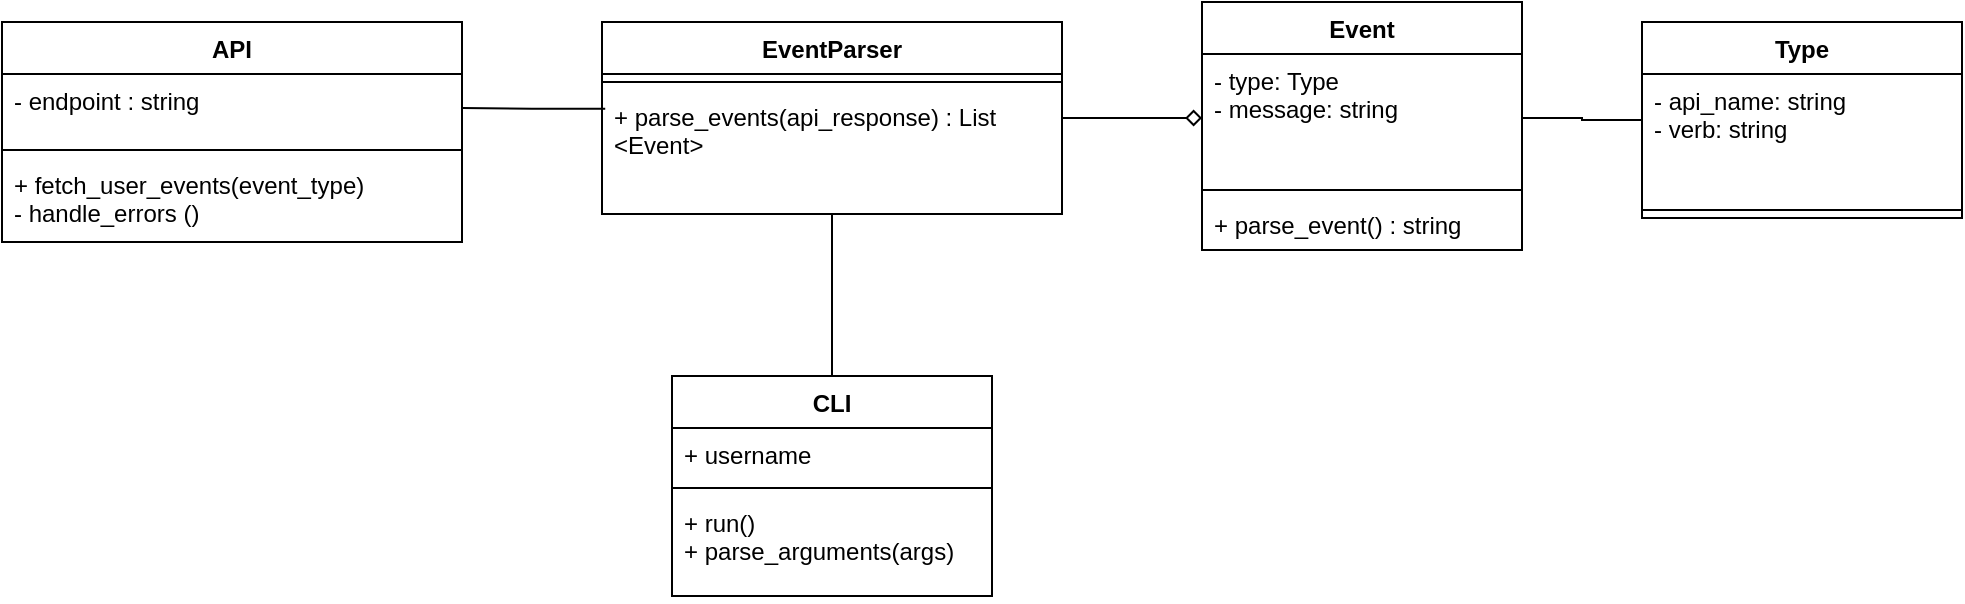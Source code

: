 <mxfile version="26.0.6">
  <diagram id="C5RBs43oDa-KdzZeNtuy" name="Page-1">
    <mxGraphModel dx="918" dy="458" grid="1" gridSize="10" guides="1" tooltips="1" connect="1" arrows="1" fold="1" page="1" pageScale="1" pageWidth="827" pageHeight="1169" math="0" shadow="0">
      <root>
        <mxCell id="WIyWlLk6GJQsqaUBKTNV-0" />
        <mxCell id="WIyWlLk6GJQsqaUBKTNV-1" parent="WIyWlLk6GJQsqaUBKTNV-0" />
        <mxCell id="gaB_vtAf23NdsLHpYUvJ-1" value="Event" style="swimlane;fontStyle=1;align=center;verticalAlign=top;childLayout=stackLayout;horizontal=1;startSize=26;horizontalStack=0;resizeParent=1;resizeParentMax=0;resizeLast=0;collapsible=1;marginBottom=0;whiteSpace=wrap;html=1;" vertex="1" parent="WIyWlLk6GJQsqaUBKTNV-1">
          <mxGeometry x="810" y="113" width="160" height="124" as="geometry" />
        </mxCell>
        <mxCell id="gaB_vtAf23NdsLHpYUvJ-2" value="- type: Type&lt;div&gt;- message: string&lt;/div&gt;" style="text;strokeColor=none;fillColor=none;align=left;verticalAlign=top;spacingLeft=4;spacingRight=4;overflow=hidden;rotatable=0;points=[[0,0.5],[1,0.5]];portConstraint=eastwest;whiteSpace=wrap;html=1;" vertex="1" parent="gaB_vtAf23NdsLHpYUvJ-1">
          <mxGeometry y="26" width="160" height="64" as="geometry" />
        </mxCell>
        <mxCell id="gaB_vtAf23NdsLHpYUvJ-3" value="" style="line;strokeWidth=1;fillColor=none;align=left;verticalAlign=middle;spacingTop=-1;spacingLeft=3;spacingRight=3;rotatable=0;labelPosition=right;points=[];portConstraint=eastwest;strokeColor=inherit;" vertex="1" parent="gaB_vtAf23NdsLHpYUvJ-1">
          <mxGeometry y="90" width="160" height="8" as="geometry" />
        </mxCell>
        <mxCell id="gaB_vtAf23NdsLHpYUvJ-4" value="+ parse_event() : string" style="text;strokeColor=none;fillColor=none;align=left;verticalAlign=top;spacingLeft=4;spacingRight=4;overflow=hidden;rotatable=0;points=[[0,0.5],[1,0.5]];portConstraint=eastwest;whiteSpace=wrap;html=1;" vertex="1" parent="gaB_vtAf23NdsLHpYUvJ-1">
          <mxGeometry y="98" width="160" height="26" as="geometry" />
        </mxCell>
        <mxCell id="gaB_vtAf23NdsLHpYUvJ-5" value="API" style="swimlane;fontStyle=1;align=center;verticalAlign=top;childLayout=stackLayout;horizontal=1;startSize=26;horizontalStack=0;resizeParent=1;resizeParentMax=0;resizeLast=0;collapsible=1;marginBottom=0;whiteSpace=wrap;html=1;" vertex="1" parent="WIyWlLk6GJQsqaUBKTNV-1">
          <mxGeometry x="210" y="123" width="230" height="110" as="geometry" />
        </mxCell>
        <mxCell id="gaB_vtAf23NdsLHpYUvJ-6" value="- endpoint : string" style="text;strokeColor=none;fillColor=none;align=left;verticalAlign=top;spacingLeft=4;spacingRight=4;overflow=hidden;rotatable=0;points=[[0,0.5],[1,0.5]];portConstraint=eastwest;whiteSpace=wrap;html=1;" vertex="1" parent="gaB_vtAf23NdsLHpYUvJ-5">
          <mxGeometry y="26" width="230" height="34" as="geometry" />
        </mxCell>
        <mxCell id="gaB_vtAf23NdsLHpYUvJ-7" value="" style="line;strokeWidth=1;fillColor=none;align=left;verticalAlign=middle;spacingTop=-1;spacingLeft=3;spacingRight=3;rotatable=0;labelPosition=right;points=[];portConstraint=eastwest;strokeColor=inherit;" vertex="1" parent="gaB_vtAf23NdsLHpYUvJ-5">
          <mxGeometry y="60" width="230" height="8" as="geometry" />
        </mxCell>
        <mxCell id="gaB_vtAf23NdsLHpYUvJ-8" value="+ fetch_user_events(event_type)&lt;div&gt;- handle_errors ()&lt;/div&gt;" style="text;strokeColor=none;fillColor=none;align=left;verticalAlign=top;spacingLeft=4;spacingRight=4;overflow=hidden;rotatable=0;points=[[0,0.5],[1,0.5]];portConstraint=eastwest;whiteSpace=wrap;html=1;" vertex="1" parent="gaB_vtAf23NdsLHpYUvJ-5">
          <mxGeometry y="68" width="230" height="42" as="geometry" />
        </mxCell>
        <mxCell id="gaB_vtAf23NdsLHpYUvJ-28" style="edgeStyle=orthogonalEdgeStyle;rounded=0;orthogonalLoop=1;jettySize=auto;html=1;endArrow=diamond;endFill=0;" edge="1" parent="WIyWlLk6GJQsqaUBKTNV-1" source="gaB_vtAf23NdsLHpYUvJ-16" target="gaB_vtAf23NdsLHpYUvJ-2">
          <mxGeometry relative="1" as="geometry" />
        </mxCell>
        <mxCell id="gaB_vtAf23NdsLHpYUvJ-29" style="edgeStyle=orthogonalEdgeStyle;rounded=0;orthogonalLoop=1;jettySize=auto;html=1;endArrow=none;endFill=0;" edge="1" parent="WIyWlLk6GJQsqaUBKTNV-1" source="gaB_vtAf23NdsLHpYUvJ-16" target="gaB_vtAf23NdsLHpYUvJ-19">
          <mxGeometry relative="1" as="geometry" />
        </mxCell>
        <mxCell id="gaB_vtAf23NdsLHpYUvJ-16" value="EventParser" style="swimlane;fontStyle=1;align=center;verticalAlign=top;childLayout=stackLayout;horizontal=1;startSize=26;horizontalStack=0;resizeParent=1;resizeParentMax=0;resizeLast=0;collapsible=1;marginBottom=0;whiteSpace=wrap;html=1;" vertex="1" parent="WIyWlLk6GJQsqaUBKTNV-1">
          <mxGeometry x="510" y="123" width="230" height="96" as="geometry" />
        </mxCell>
        <mxCell id="gaB_vtAf23NdsLHpYUvJ-17" value="" style="line;strokeWidth=1;fillColor=none;align=left;verticalAlign=middle;spacingTop=-1;spacingLeft=3;spacingRight=3;rotatable=0;labelPosition=right;points=[];portConstraint=eastwest;strokeColor=inherit;" vertex="1" parent="gaB_vtAf23NdsLHpYUvJ-16">
          <mxGeometry y="26" width="230" height="8" as="geometry" />
        </mxCell>
        <mxCell id="gaB_vtAf23NdsLHpYUvJ-18" value="+ parse_events(api_response) : List &amp;lt;Event&amp;gt;&amp;nbsp;" style="text;strokeColor=none;fillColor=none;align=left;verticalAlign=top;spacingLeft=4;spacingRight=4;overflow=hidden;rotatable=0;points=[[0,0.5],[1,0.5]];portConstraint=eastwest;whiteSpace=wrap;html=1;" vertex="1" parent="gaB_vtAf23NdsLHpYUvJ-16">
          <mxGeometry y="34" width="230" height="62" as="geometry" />
        </mxCell>
        <mxCell id="gaB_vtAf23NdsLHpYUvJ-19" value="CLI" style="swimlane;fontStyle=1;align=center;verticalAlign=top;childLayout=stackLayout;horizontal=1;startSize=26;horizontalStack=0;resizeParent=1;resizeParentMax=0;resizeLast=0;collapsible=1;marginBottom=0;whiteSpace=wrap;html=1;" vertex="1" parent="WIyWlLk6GJQsqaUBKTNV-1">
          <mxGeometry x="545" y="300" width="160" height="110" as="geometry" />
        </mxCell>
        <mxCell id="gaB_vtAf23NdsLHpYUvJ-20" value="+ username" style="text;strokeColor=none;fillColor=none;align=left;verticalAlign=top;spacingLeft=4;spacingRight=4;overflow=hidden;rotatable=0;points=[[0,0.5],[1,0.5]];portConstraint=eastwest;whiteSpace=wrap;html=1;" vertex="1" parent="gaB_vtAf23NdsLHpYUvJ-19">
          <mxGeometry y="26" width="160" height="26" as="geometry" />
        </mxCell>
        <mxCell id="gaB_vtAf23NdsLHpYUvJ-21" value="" style="line;strokeWidth=1;fillColor=none;align=left;verticalAlign=middle;spacingTop=-1;spacingLeft=3;spacingRight=3;rotatable=0;labelPosition=right;points=[];portConstraint=eastwest;strokeColor=inherit;" vertex="1" parent="gaB_vtAf23NdsLHpYUvJ-19">
          <mxGeometry y="52" width="160" height="8" as="geometry" />
        </mxCell>
        <mxCell id="gaB_vtAf23NdsLHpYUvJ-22" value="+ run()&lt;div&gt;+ parse_arguments(args)&lt;/div&gt;" style="text;strokeColor=none;fillColor=none;align=left;verticalAlign=top;spacingLeft=4;spacingRight=4;overflow=hidden;rotatable=0;points=[[0,0.5],[1,0.5]];portConstraint=eastwest;whiteSpace=wrap;html=1;" vertex="1" parent="gaB_vtAf23NdsLHpYUvJ-19">
          <mxGeometry y="60" width="160" height="50" as="geometry" />
        </mxCell>
        <mxCell id="gaB_vtAf23NdsLHpYUvJ-26" style="edgeStyle=orthogonalEdgeStyle;rounded=0;orthogonalLoop=1;jettySize=auto;html=1;entryX=1;entryY=0.5;entryDx=0;entryDy=0;exitX=0.007;exitY=0.152;exitDx=0;exitDy=0;exitPerimeter=0;endArrow=none;endFill=0;" edge="1" parent="WIyWlLk6GJQsqaUBKTNV-1" source="gaB_vtAf23NdsLHpYUvJ-18" target="gaB_vtAf23NdsLHpYUvJ-6">
          <mxGeometry relative="1" as="geometry" />
        </mxCell>
        <mxCell id="gaB_vtAf23NdsLHpYUvJ-34" style="edgeStyle=orthogonalEdgeStyle;rounded=0;orthogonalLoop=1;jettySize=auto;html=1;endArrow=none;endFill=0;" edge="1" parent="WIyWlLk6GJQsqaUBKTNV-1" source="gaB_vtAf23NdsLHpYUvJ-30" target="gaB_vtAf23NdsLHpYUvJ-2">
          <mxGeometry relative="1" as="geometry" />
        </mxCell>
        <mxCell id="gaB_vtAf23NdsLHpYUvJ-30" value="Type" style="swimlane;fontStyle=1;align=center;verticalAlign=top;childLayout=stackLayout;horizontal=1;startSize=26;horizontalStack=0;resizeParent=1;resizeParentMax=0;resizeLast=0;collapsible=1;marginBottom=0;whiteSpace=wrap;html=1;" vertex="1" parent="WIyWlLk6GJQsqaUBKTNV-1">
          <mxGeometry x="1030" y="123" width="160" height="98" as="geometry" />
        </mxCell>
        <mxCell id="gaB_vtAf23NdsLHpYUvJ-31" value="- api_name: string&lt;div&gt;- verb: string&lt;/div&gt;" style="text;strokeColor=none;fillColor=none;align=left;verticalAlign=top;spacingLeft=4;spacingRight=4;overflow=hidden;rotatable=0;points=[[0,0.5],[1,0.5]];portConstraint=eastwest;whiteSpace=wrap;html=1;" vertex="1" parent="gaB_vtAf23NdsLHpYUvJ-30">
          <mxGeometry y="26" width="160" height="64" as="geometry" />
        </mxCell>
        <mxCell id="gaB_vtAf23NdsLHpYUvJ-32" value="" style="line;strokeWidth=1;fillColor=none;align=left;verticalAlign=middle;spacingTop=-1;spacingLeft=3;spacingRight=3;rotatable=0;labelPosition=right;points=[];portConstraint=eastwest;strokeColor=inherit;" vertex="1" parent="gaB_vtAf23NdsLHpYUvJ-30">
          <mxGeometry y="90" width="160" height="8" as="geometry" />
        </mxCell>
      </root>
    </mxGraphModel>
  </diagram>
</mxfile>
